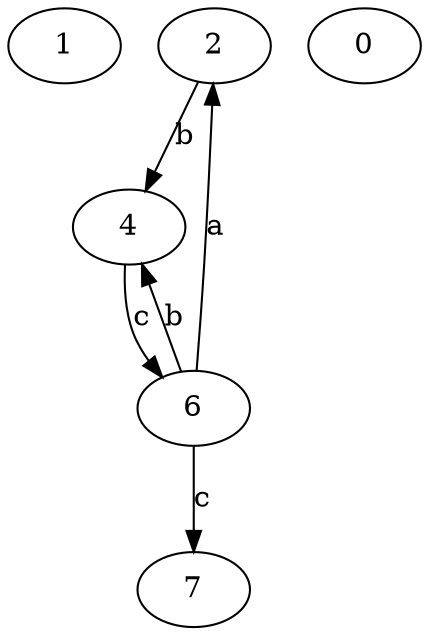strict digraph  {
1;
2;
4;
6;
7;
0;
2 -> 4  [label=b];
4 -> 6  [label=c];
6 -> 2  [label=a];
6 -> 4  [label=b];
6 -> 7  [label=c];
}
